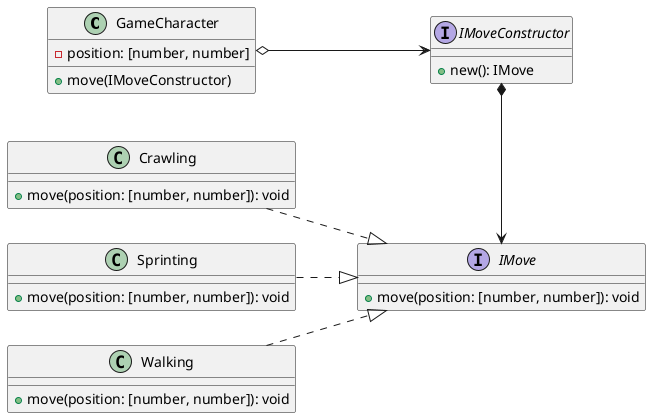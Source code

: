 @startuml

left to right direction

class GameCharacter {
    - position: [number, number]
    + move(IMoveConstructor)
}

interface IMoveConstructor {
    + new(): IMove
}

GameCharacter o-down-> IMoveConstructor

' together gameElements {
    
    class Crawling {
        + move(position: [number, number]): void
    }

    class Sprinting {
        + move(position: [number, number]): void
    }

    class Walking {
        + move(position: [number, number]): void
    }
' }

interface IMove {
    + move(position: [number, number]): void
}

' GameCharacter -right- Crawling
' Crawling -right- Sprinting
' Sprinting -right- Walking

IMoveConstructor *-right-> IMove : \r\r\r\r\r\r

Crawling ..|> IMove
Sprinting ..|> IMove
Walking ..|> IMove

@enduml